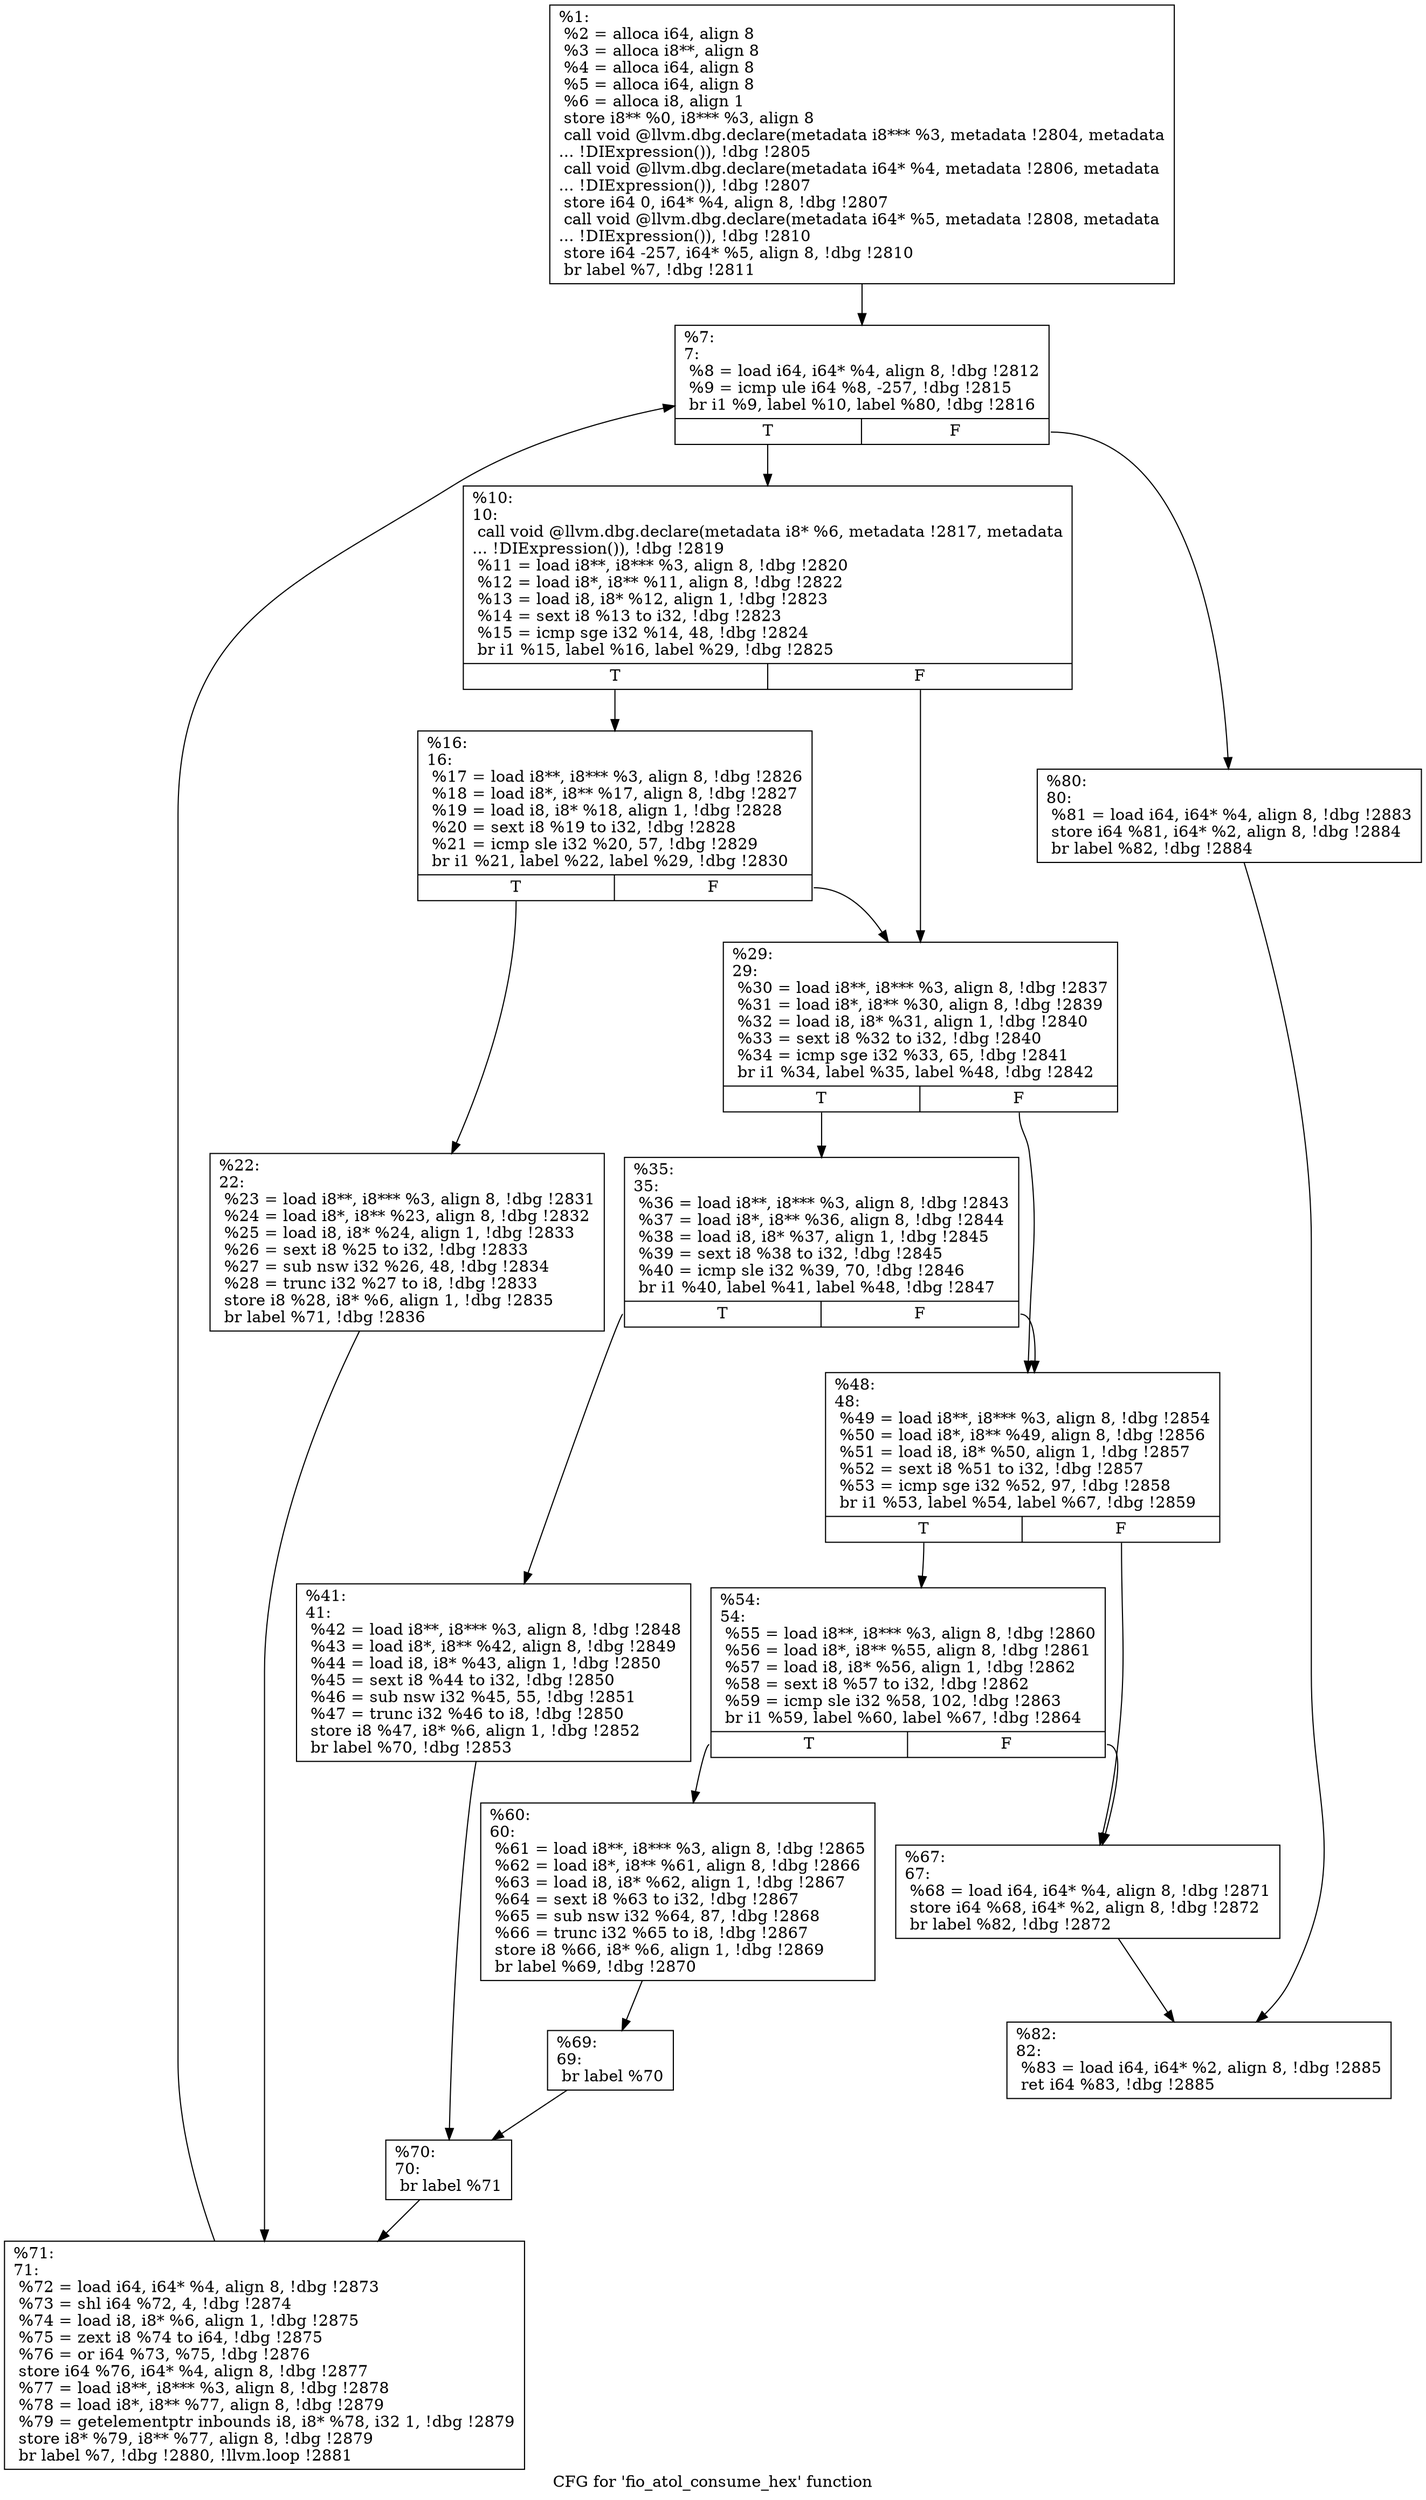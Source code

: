 digraph "CFG for 'fio_atol_consume_hex' function" {
	label="CFG for 'fio_atol_consume_hex' function";

	Node0x55685159e860 [shape=record,label="{%1:\l  %2 = alloca i64, align 8\l  %3 = alloca i8**, align 8\l  %4 = alloca i64, align 8\l  %5 = alloca i64, align 8\l  %6 = alloca i8, align 1\l  store i8** %0, i8*** %3, align 8\l  call void @llvm.dbg.declare(metadata i8*** %3, metadata !2804, metadata\l... !DIExpression()), !dbg !2805\l  call void @llvm.dbg.declare(metadata i64* %4, metadata !2806, metadata\l... !DIExpression()), !dbg !2807\l  store i64 0, i64* %4, align 8, !dbg !2807\l  call void @llvm.dbg.declare(metadata i64* %5, metadata !2808, metadata\l... !DIExpression()), !dbg !2810\l  store i64 -257, i64* %5, align 8, !dbg !2810\l  br label %7, !dbg !2811\l}"];
	Node0x55685159e860 -> Node0x55685159fd70;
	Node0x55685159fd70 [shape=record,label="{%7:\l7:                                                \l  %8 = load i64, i64* %4, align 8, !dbg !2812\l  %9 = icmp ule i64 %8, -257, !dbg !2815\l  br i1 %9, label %10, label %80, !dbg !2816\l|{<s0>T|<s1>F}}"];
	Node0x55685159fd70:s0 -> Node0x55685159fdc0;
	Node0x55685159fd70:s1 -> Node0x5568515a01d0;
	Node0x55685159fdc0 [shape=record,label="{%10:\l10:                                               \l  call void @llvm.dbg.declare(metadata i8* %6, metadata !2817, metadata\l... !DIExpression()), !dbg !2819\l  %11 = load i8**, i8*** %3, align 8, !dbg !2820\l  %12 = load i8*, i8** %11, align 8, !dbg !2822\l  %13 = load i8, i8* %12, align 1, !dbg !2823\l  %14 = sext i8 %13 to i32, !dbg !2823\l  %15 = icmp sge i32 %14, 48, !dbg !2824\l  br i1 %15, label %16, label %29, !dbg !2825\l|{<s0>T|<s1>F}}"];
	Node0x55685159fdc0:s0 -> Node0x55685159fe10;
	Node0x55685159fdc0:s1 -> Node0x55685159feb0;
	Node0x55685159fe10 [shape=record,label="{%16:\l16:                                               \l  %17 = load i8**, i8*** %3, align 8, !dbg !2826\l  %18 = load i8*, i8** %17, align 8, !dbg !2827\l  %19 = load i8, i8* %18, align 1, !dbg !2828\l  %20 = sext i8 %19 to i32, !dbg !2828\l  %21 = icmp sle i32 %20, 57, !dbg !2829\l  br i1 %21, label %22, label %29, !dbg !2830\l|{<s0>T|<s1>F}}"];
	Node0x55685159fe10:s0 -> Node0x55685159fe60;
	Node0x55685159fe10:s1 -> Node0x55685159feb0;
	Node0x55685159fe60 [shape=record,label="{%22:\l22:                                               \l  %23 = load i8**, i8*** %3, align 8, !dbg !2831\l  %24 = load i8*, i8** %23, align 8, !dbg !2832\l  %25 = load i8, i8* %24, align 1, !dbg !2833\l  %26 = sext i8 %25 to i32, !dbg !2833\l  %27 = sub nsw i32 %26, 48, !dbg !2834\l  %28 = trunc i32 %27 to i8, !dbg !2833\l  store i8 %28, i8* %6, align 1, !dbg !2835\l  br label %71, !dbg !2836\l}"];
	Node0x55685159fe60 -> Node0x5568515a0180;
	Node0x55685159feb0 [shape=record,label="{%29:\l29:                                               \l  %30 = load i8**, i8*** %3, align 8, !dbg !2837\l  %31 = load i8*, i8** %30, align 8, !dbg !2839\l  %32 = load i8, i8* %31, align 1, !dbg !2840\l  %33 = sext i8 %32 to i32, !dbg !2840\l  %34 = icmp sge i32 %33, 65, !dbg !2841\l  br i1 %34, label %35, label %48, !dbg !2842\l|{<s0>T|<s1>F}}"];
	Node0x55685159feb0:s0 -> Node0x55685159ff00;
	Node0x55685159feb0:s1 -> Node0x55685159ffa0;
	Node0x55685159ff00 [shape=record,label="{%35:\l35:                                               \l  %36 = load i8**, i8*** %3, align 8, !dbg !2843\l  %37 = load i8*, i8** %36, align 8, !dbg !2844\l  %38 = load i8, i8* %37, align 1, !dbg !2845\l  %39 = sext i8 %38 to i32, !dbg !2845\l  %40 = icmp sle i32 %39, 70, !dbg !2846\l  br i1 %40, label %41, label %48, !dbg !2847\l|{<s0>T|<s1>F}}"];
	Node0x55685159ff00:s0 -> Node0x55685159ff50;
	Node0x55685159ff00:s1 -> Node0x55685159ffa0;
	Node0x55685159ff50 [shape=record,label="{%41:\l41:                                               \l  %42 = load i8**, i8*** %3, align 8, !dbg !2848\l  %43 = load i8*, i8** %42, align 8, !dbg !2849\l  %44 = load i8, i8* %43, align 1, !dbg !2850\l  %45 = sext i8 %44 to i32, !dbg !2850\l  %46 = sub nsw i32 %45, 55, !dbg !2851\l  %47 = trunc i32 %46 to i8, !dbg !2850\l  store i8 %47, i8* %6, align 1, !dbg !2852\l  br label %70, !dbg !2853\l}"];
	Node0x55685159ff50 -> Node0x5568515a0130;
	Node0x55685159ffa0 [shape=record,label="{%48:\l48:                                               \l  %49 = load i8**, i8*** %3, align 8, !dbg !2854\l  %50 = load i8*, i8** %49, align 8, !dbg !2856\l  %51 = load i8, i8* %50, align 1, !dbg !2857\l  %52 = sext i8 %51 to i32, !dbg !2857\l  %53 = icmp sge i32 %52, 97, !dbg !2858\l  br i1 %53, label %54, label %67, !dbg !2859\l|{<s0>T|<s1>F}}"];
	Node0x55685159ffa0:s0 -> Node0x55685159fff0;
	Node0x55685159ffa0:s1 -> Node0x5568515a0090;
	Node0x55685159fff0 [shape=record,label="{%54:\l54:                                               \l  %55 = load i8**, i8*** %3, align 8, !dbg !2860\l  %56 = load i8*, i8** %55, align 8, !dbg !2861\l  %57 = load i8, i8* %56, align 1, !dbg !2862\l  %58 = sext i8 %57 to i32, !dbg !2862\l  %59 = icmp sle i32 %58, 102, !dbg !2863\l  br i1 %59, label %60, label %67, !dbg !2864\l|{<s0>T|<s1>F}}"];
	Node0x55685159fff0:s0 -> Node0x5568515a0040;
	Node0x55685159fff0:s1 -> Node0x5568515a0090;
	Node0x5568515a0040 [shape=record,label="{%60:\l60:                                               \l  %61 = load i8**, i8*** %3, align 8, !dbg !2865\l  %62 = load i8*, i8** %61, align 8, !dbg !2866\l  %63 = load i8, i8* %62, align 1, !dbg !2867\l  %64 = sext i8 %63 to i32, !dbg !2867\l  %65 = sub nsw i32 %64, 87, !dbg !2868\l  %66 = trunc i32 %65 to i8, !dbg !2867\l  store i8 %66, i8* %6, align 1, !dbg !2869\l  br label %69, !dbg !2870\l}"];
	Node0x5568515a0040 -> Node0x5568515a00e0;
	Node0x5568515a0090 [shape=record,label="{%67:\l67:                                               \l  %68 = load i64, i64* %4, align 8, !dbg !2871\l  store i64 %68, i64* %2, align 8, !dbg !2872\l  br label %82, !dbg !2872\l}"];
	Node0x5568515a0090 -> Node0x5568515a0220;
	Node0x5568515a00e0 [shape=record,label="{%69:\l69:                                               \l  br label %70\l}"];
	Node0x5568515a00e0 -> Node0x5568515a0130;
	Node0x5568515a0130 [shape=record,label="{%70:\l70:                                               \l  br label %71\l}"];
	Node0x5568515a0130 -> Node0x5568515a0180;
	Node0x5568515a0180 [shape=record,label="{%71:\l71:                                               \l  %72 = load i64, i64* %4, align 8, !dbg !2873\l  %73 = shl i64 %72, 4, !dbg !2874\l  %74 = load i8, i8* %6, align 1, !dbg !2875\l  %75 = zext i8 %74 to i64, !dbg !2875\l  %76 = or i64 %73, %75, !dbg !2876\l  store i64 %76, i64* %4, align 8, !dbg !2877\l  %77 = load i8**, i8*** %3, align 8, !dbg !2878\l  %78 = load i8*, i8** %77, align 8, !dbg !2879\l  %79 = getelementptr inbounds i8, i8* %78, i32 1, !dbg !2879\l  store i8* %79, i8** %77, align 8, !dbg !2879\l  br label %7, !dbg !2880, !llvm.loop !2881\l}"];
	Node0x5568515a0180 -> Node0x55685159fd70;
	Node0x5568515a01d0 [shape=record,label="{%80:\l80:                                               \l  %81 = load i64, i64* %4, align 8, !dbg !2883\l  store i64 %81, i64* %2, align 8, !dbg !2884\l  br label %82, !dbg !2884\l}"];
	Node0x5568515a01d0 -> Node0x5568515a0220;
	Node0x5568515a0220 [shape=record,label="{%82:\l82:                                               \l  %83 = load i64, i64* %2, align 8, !dbg !2885\l  ret i64 %83, !dbg !2885\l}"];
}
